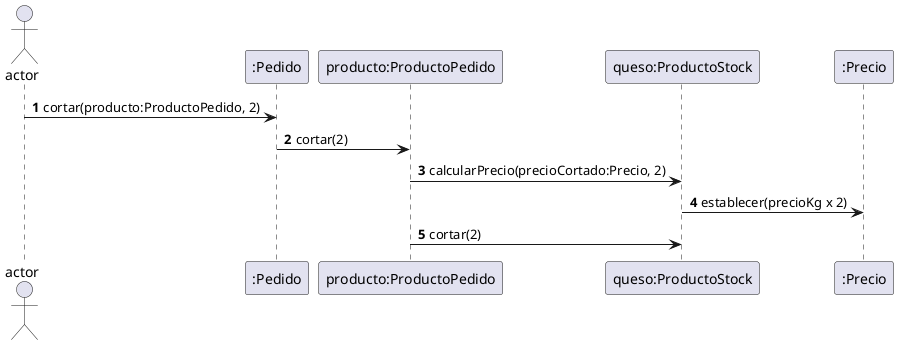 @startuml
'https://plantuml.com/sequence-diagram

'esta version es con una clase precio que voy pasando por ahi

autonumber

actor actor

actor -> ":Pedido" as pedido: cortar(producto:ProductoPedido, 2)
pedido -> "producto:ProductoPedido" as prodPedido: cortar(2)
prodPedido -> "queso:ProductoStock" as prodStock: calcularPrecio(precioCortado:Precio, 2)
prodStock -> ":Precio" : establecer(precioKg x 2)
prodPedido -> prodStock : cortar(2)

@enduml